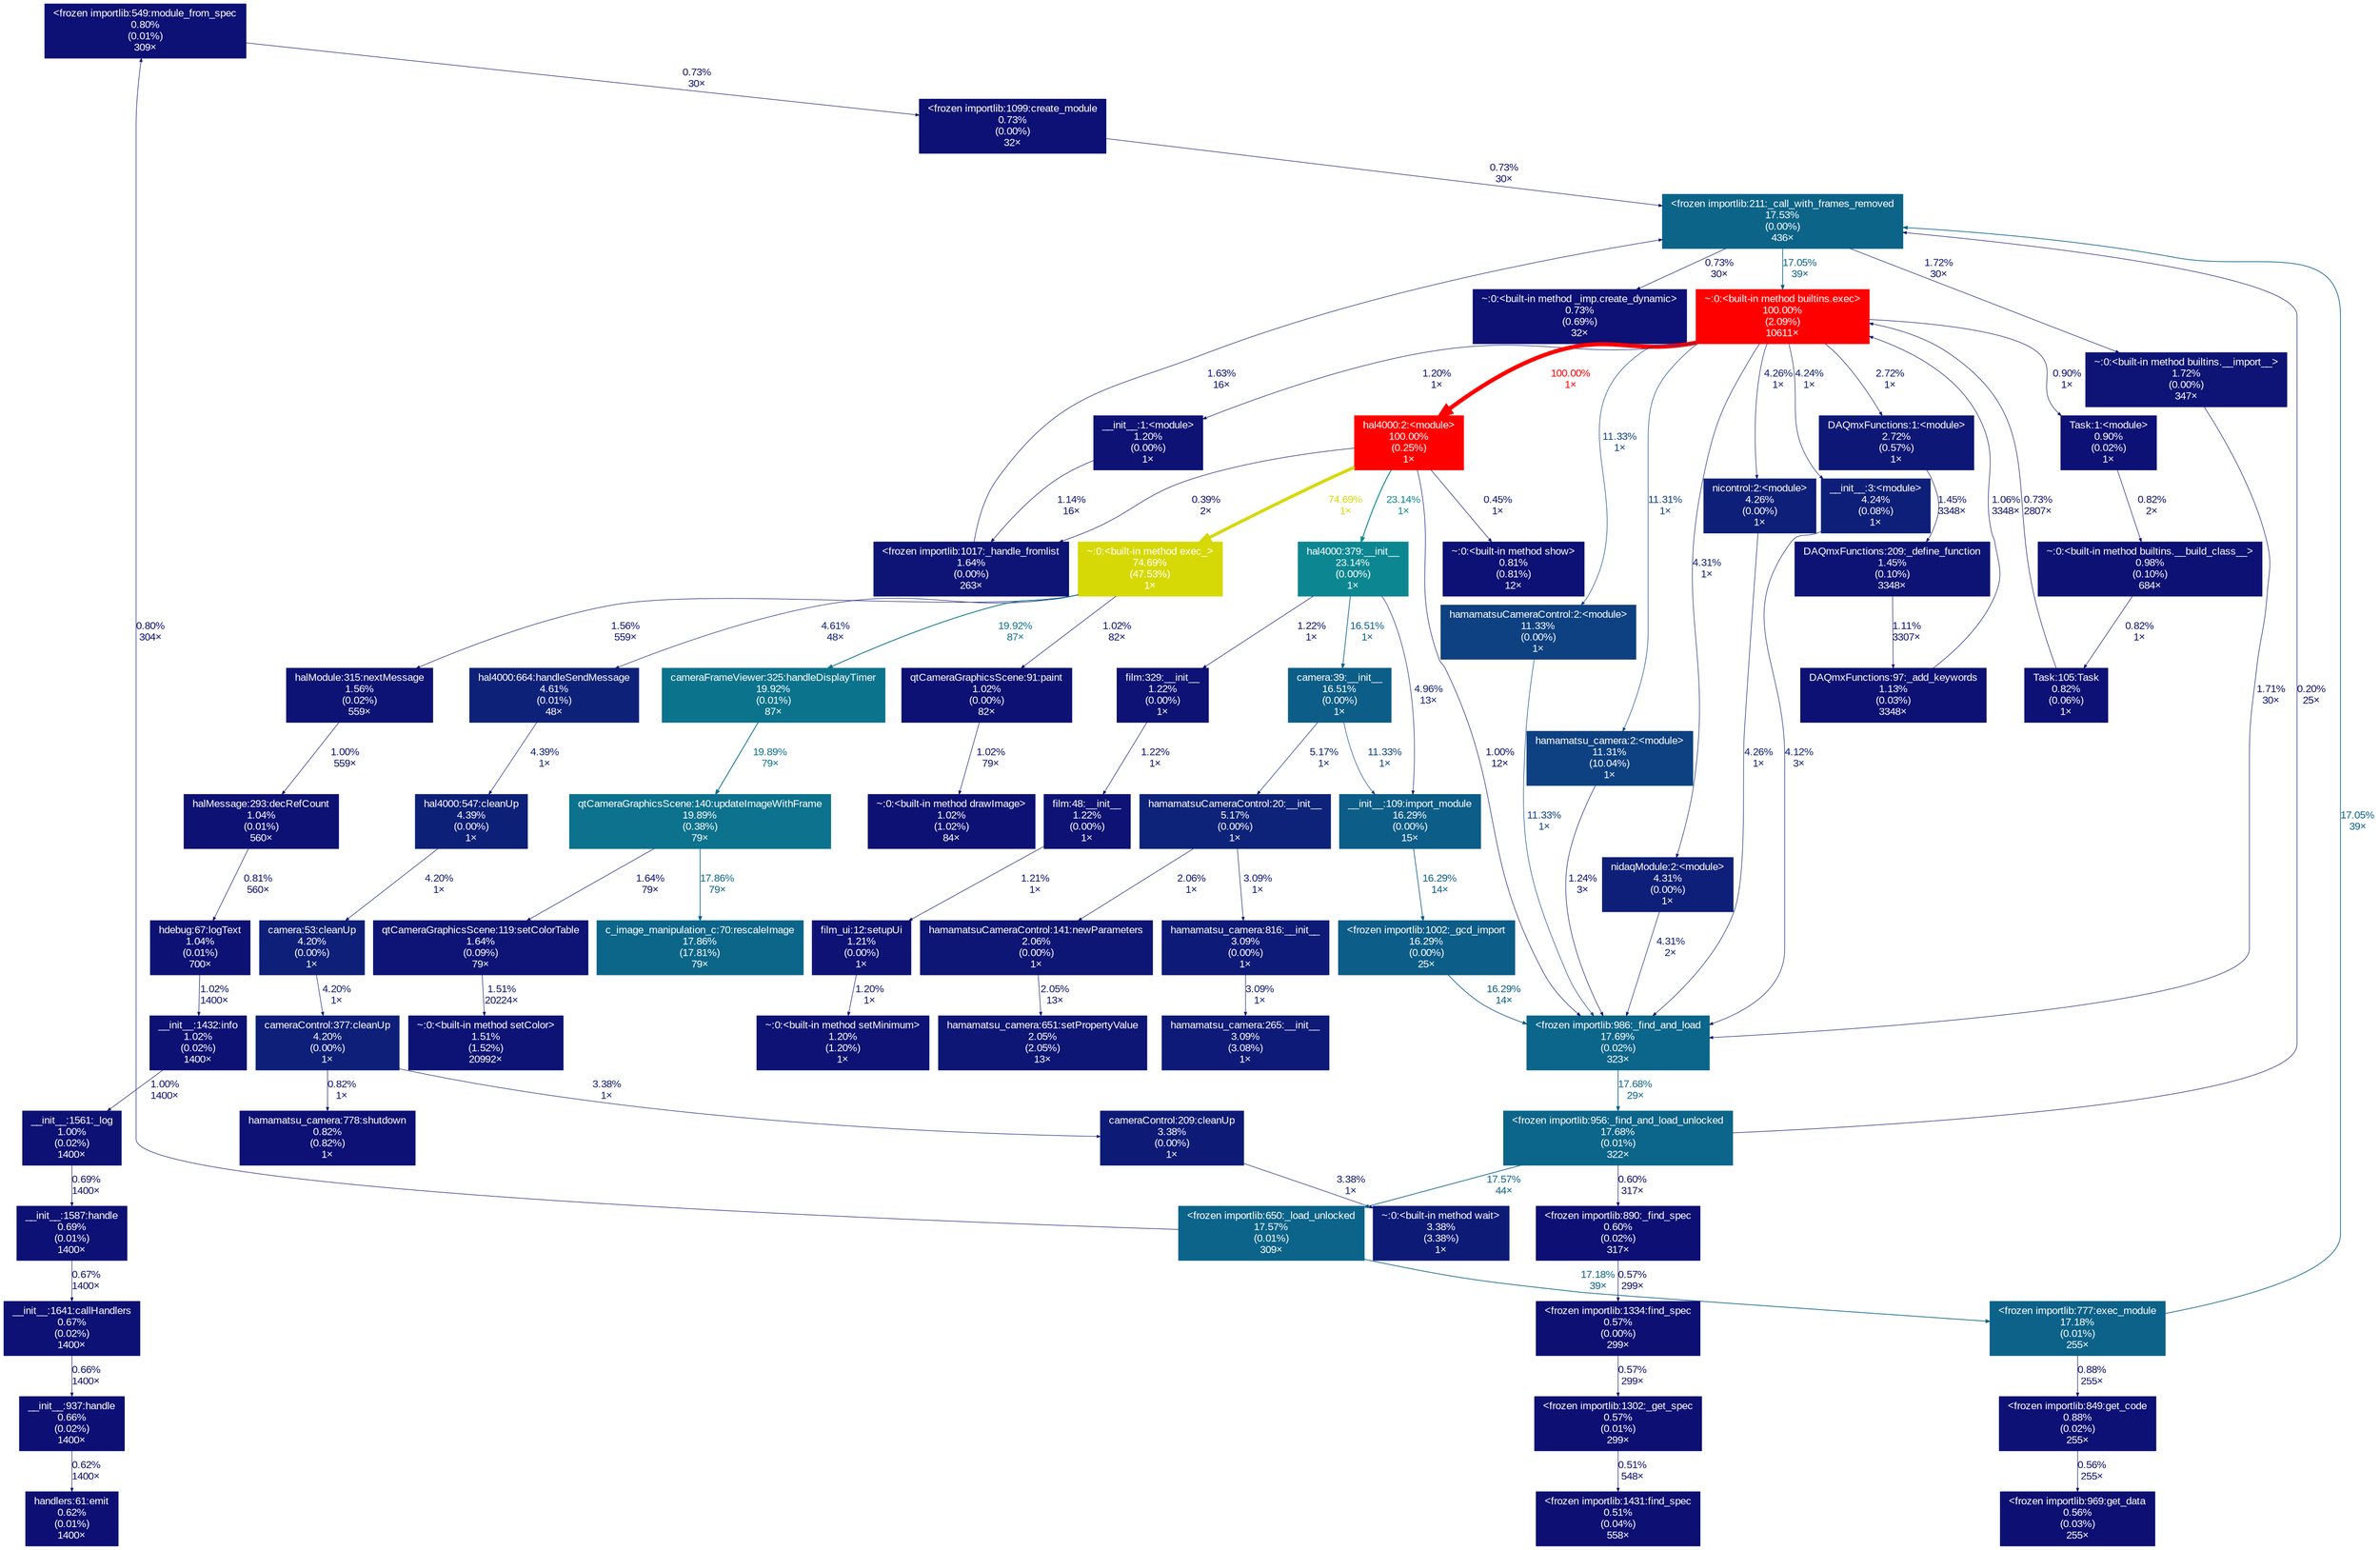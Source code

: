 digraph {
	graph [fontname=Arial, nodesep=0.125, ranksep=0.25];
	node [fontcolor=white, fontname=Arial, height=0, shape=box, style=filled, width=0];
	edge [fontname=Arial];
	1 [color="#0d1074", fontcolor="#ffffff", fontsize="10.00", label="<frozen importlib:549:module_from_spec\n0.80%\n(0.01%)\n309×", tooltip="<frozen importlib._bootstrap>"];
	1 -> 86 [arrowsize="0.35", color="#0d1074", fontcolor="#0d1074", fontsize="10.00", label="0.73%\n30×", labeldistance="0.50", penwidth="0.50"];
	10 [color="#0d0f73", fontcolor="#ffffff", fontsize="10.00", label="<frozen importlib:1431:find_spec\n0.51%\n(0.04%)\n558×", tooltip="<frozen importlib._bootstrap_external>"];
	12 [color="#0c658a", fontcolor="#ffffff", fontsize="10.00", label="<frozen importlib:986:_find_and_load\n17.69%\n(0.02%)\n323×", tooltip="<frozen importlib._bootstrap>"];
	12 -> 83 [arrowsize="0.42", color="#0c658a", fontcolor="#0c658a", fontsize="10.00", label="17.68%\n29×", labeldistance="0.71", penwidth="0.71"];
	15 [color="#0d1274", fontcolor="#ffffff", fontsize="10.00", label="__init__:1:<module>\n1.20%\n(0.00%)\n1×", tooltip="C:\\Users\\Zhuang\\anaconda3\\envs\\stormcontrol\\lib\\site-packages\\numpy\\__init__.py"];
	15 -> 84 [arrowsize="0.35", color="#0d1174", fontcolor="#0d1174", fontsize="10.00", label="1.14%\n16×", labeldistance="0.50", penwidth="0.50"];
	71 [color="#0d1f78", fontcolor="#ffffff", fontsize="10.00", label="__init__:3:<module>\n4.24%\n(0.08%)\n1×", tooltip="C:\\Users\\Zhuang\\anaconda3\\envs\\stormcontrol\\lib\\site-packages\\PyDAQmx\\__init__.py"];
	71 -> 12 [arrowsize="0.35", color="#0d1e78", fontcolor="#0d1e78", fontsize="10.00", label="4.12%\n3×", labeldistance="0.50", penwidth="0.50"];
	72 [color="#0d1876", fontcolor="#ffffff", fontsize="10.00", label="DAQmxFunctions:1:<module>\n2.72%\n(0.57%)\n1×", tooltip="C:\\Users\\Zhuang\\anaconda3\\envs\\stormcontrol\\lib\\site-packages\\PyDAQmx\\DAQmxFunctions.py"];
	72 -> 1680 [arrowsize="0.35", color="#0d1375", fontcolor="#0d1375", fontsize="10.00", label="1.45%\n3348×", labeldistance="0.50", penwidth="0.50"];
	73 [color="#0d1074", fontcolor="#ffffff", fontsize="10.00", label="Task:1:<module>\n0.90%\n(0.02%)\n1×", tooltip="C:\\Users\\Zhuang\\anaconda3\\envs\\stormcontrol\\lib\\site-packages\\PyDAQmx\\Task.py"];
	73 -> 303 [arrowsize="0.35", color="#0d1074", fontcolor="#0d1074", fontsize="10.00", label="0.82%\n2×", labeldistance="0.50", penwidth="0.50"];
	77 [color="#0d1475", fontcolor="#ffffff", fontsize="10.00", label="~:0:<built-in method builtins.__import__>\n1.72%\n(0.00%)\n347×", tooltip="~"];
	77 -> 12 [arrowsize="0.35", color="#0d1475", fontcolor="#0d1475", fontsize="10.00", label="1.71%\n30×", labeldistance="0.50", penwidth="0.50"];
	78 [color="#0d1074", fontcolor="#ffffff", fontsize="10.00", label="~:0:<built-in method _imp.create_dynamic>\n0.73%\n(0.69%)\n32×", tooltip="~"];
	80 [color="#0c6489", fontcolor="#ffffff", fontsize="10.00", label="<frozen importlib:211:_call_with_frames_removed\n17.53%\n(0.00%)\n436×", tooltip="<frozen importlib._bootstrap>"];
	80 -> 77 [arrowsize="0.35", color="#0d1475", fontcolor="#0d1475", fontsize="10.00", label="1.72%\n30×", labeldistance="0.50", penwidth="0.50"];
	80 -> 78 [arrowsize="0.35", color="#0d1074", fontcolor="#0d1074", fontsize="10.00", label="0.73%\n30×", labeldistance="0.50", penwidth="0.50"];
	80 -> 543 [arrowsize="0.41", color="#0c6189", fontcolor="#0c6189", fontsize="10.00", label="17.05%\n39×", labeldistance="0.68", penwidth="0.68"];
	83 [color="#0c658a", fontcolor="#ffffff", fontsize="10.00", label="<frozen importlib:956:_find_and_load_unlocked\n17.68%\n(0.01%)\n322×", tooltip="<frozen importlib._bootstrap>"];
	83 -> 80 [arrowsize="0.35", color="#0d0e73", fontcolor="#0d0e73", fontsize="10.00", label="0.20%\n25×", labeldistance="0.50", penwidth="0.50"];
	83 -> 89 [arrowsize="0.42", color="#0c648a", fontcolor="#0c648a", fontsize="10.00", label="17.57%\n44×", labeldistance="0.70", penwidth="0.70"];
	83 -> 121 [arrowsize="0.35", color="#0d0f74", fontcolor="#0d0f74", fontsize="10.00", label="0.60%\n317×", labeldistance="0.50", penwidth="0.50"];
	84 [color="#0d1475", fontcolor="#ffffff", fontsize="10.00", label="<frozen importlib:1017:_handle_fromlist\n1.64%\n(0.00%)\n263×", tooltip="<frozen importlib._bootstrap>"];
	84 -> 80 [arrowsize="0.35", color="#0d1475", fontcolor="#0d1475", fontsize="10.00", label="1.63%\n16×", labeldistance="0.50", penwidth="0.50"];
	85 [color="#0c6289", fontcolor="#ffffff", fontsize="10.00", label="<frozen importlib:777:exec_module\n17.18%\n(0.01%)\n255×", tooltip="<frozen importlib._bootstrap_external>"];
	85 -> 80 [arrowsize="0.41", color="#0c6189", fontcolor="#0c6189", fontsize="10.00", label="17.05%\n39×", labeldistance="0.68", penwidth="0.68"];
	85 -> 91 [arrowsize="0.35", color="#0d1074", fontcolor="#0d1074", fontsize="10.00", label="0.88%\n255×", labeldistance="0.50", penwidth="0.50"];
	86 [color="#0d1074", fontcolor="#ffffff", fontsize="10.00", label="<frozen importlib:1099:create_module\n0.73%\n(0.00%)\n32×", tooltip="<frozen importlib._bootstrap_external>"];
	86 -> 80 [arrowsize="0.35", color="#0d1074", fontcolor="#0d1074", fontsize="10.00", label="0.73%\n30×", labeldistance="0.50", penwidth="0.50"];
	89 [color="#0c648a", fontcolor="#ffffff", fontsize="10.00", label="<frozen importlib:650:_load_unlocked\n17.57%\n(0.01%)\n309×", tooltip="<frozen importlib._bootstrap>"];
	89 -> 1 [arrowsize="0.35", color="#0d1074", fontcolor="#0d1074", fontsize="10.00", label="0.80%\n304×", labeldistance="0.50", penwidth="0.50"];
	89 -> 85 [arrowsize="0.41", color="#0c6289", fontcolor="#0c6289", fontsize="10.00", label="17.18%\n39×", labeldistance="0.69", penwidth="0.69"];
	91 [color="#0d1074", fontcolor="#ffffff", fontsize="10.00", label="<frozen importlib:849:get_code\n0.88%\n(0.02%)\n255×", tooltip="<frozen importlib._bootstrap_external>"];
	91 -> 261 [arrowsize="0.35", color="#0d0f73", fontcolor="#0d0f73", fontsize="10.00", label="0.56%\n255×", labeldistance="0.50", penwidth="0.50"];
	96 [color="#0d0f73", fontcolor="#ffffff", fontsize="10.00", label="<frozen importlib:1302:_get_spec\n0.57%\n(0.01%)\n299×", tooltip="<frozen importlib._bootstrap_external>"];
	96 -> 10 [arrowsize="0.35", color="#0d0f73", fontcolor="#0d0f73", fontsize="10.00", label="0.51%\n548×", labeldistance="0.50", penwidth="0.50"];
	121 [color="#0d0f74", fontcolor="#ffffff", fontsize="10.00", label="<frozen importlib:890:_find_spec\n0.60%\n(0.02%)\n317×", tooltip="<frozen importlib._bootstrap>"];
	121 -> 264 [arrowsize="0.35", color="#0d0f73", fontcolor="#0d0f73", fontsize="10.00", label="0.57%\n299×", labeldistance="0.50", penwidth="0.50"];
	130 [color="#0c5d88", fontcolor="#ffffff", fontsize="10.00", label="<frozen importlib:1002:_gcd_import\n16.29%\n(0.00%)\n25×", tooltip="<frozen importlib._bootstrap>"];
	130 -> 12 [arrowsize="0.40", color="#0c5d88", fontcolor="#0c5d88", fontsize="10.00", label="16.29%\n14×", labeldistance="0.65", penwidth="0.65"];
	133 [color="#ff0000", fontcolor="#ffffff", fontsize="10.00", label="hal4000:2:<module>\n100.00%\n(0.25%)\n1×", tooltip="hal4000.py"];
	133 -> 12 [arrowsize="0.35", color="#0d1174", fontcolor="#0d1174", fontsize="10.00", label="1.00%\n12×", labeldistance="0.50", penwidth="0.50"];
	133 -> 84 [arrowsize="0.35", color="#0d0e73", fontcolor="#0d0e73", fontsize="10.00", label="0.39%\n2×", labeldistance="0.50", penwidth="0.50"];
	133 -> 365 [arrowsize="0.48", color="#0c8791", fontcolor="#0c8791", fontsize="10.00", label="23.14%\n1×", labeldistance="0.93", penwidth="0.93"];
	133 -> 541 [arrowsize="0.86", color="#d6d906", fontcolor="#d6d906", fontsize="10.00", label="74.69%\n1×", labeldistance="2.99", penwidth="2.99"];
	133 -> 1752 [arrowsize="0.35", color="#0d0f73", fontcolor="#0d0f73", fontsize="10.00", label="0.45%\n1×", labeldistance="0.50", penwidth="0.50"];
	162 [color="#0d4181", fontcolor="#ffffff", fontsize="10.00", label="hamamatsuCameraControl:2:<module>\n11.33%\n(0.00%)\n1×", tooltip="C:\\Users\\Zhuang\\storm_control\\storm_control\\hal4000\\camera\\hamamatsuCameraControl.py"];
	162 -> 12 [arrowsize="0.35", color="#0d4181", fontcolor="#0d4181", fontsize="10.00", label="11.33%\n1×", labeldistance="0.50", penwidth="0.50"];
	163 [color="#0d4181", fontcolor="#ffffff", fontsize="10.00", label="hamamatsu_camera:2:<module>\n11.31%\n(10.04%)\n1×", tooltip="C:\\Users\\Zhuang\\storm_control\\storm_control\\sc_hardware\\hamamatsu\\hamamatsu_camera.py"];
	163 -> 12 [arrowsize="0.35", color="#0d1274", fontcolor="#0d1274", fontsize="10.00", label="1.24%\n3×", labeldistance="0.50", penwidth="0.50"];
	180 [color="#0d1f78", fontcolor="#ffffff", fontsize="10.00", label="nidaqModule:2:<module>\n4.31%\n(0.00%)\n1×", tooltip="C:\\Users\\Zhuang\\storm_control\\storm_control\\sc_hardware\\nationalInstruments\\nidaqModule.py"];
	180 -> 12 [arrowsize="0.35", color="#0d1f78", fontcolor="#0d1f78", fontsize="10.00", label="4.31%\n2×", labeldistance="0.50", penwidth="0.50"];
	182 [color="#0d1f78", fontcolor="#ffffff", fontsize="10.00", label="nicontrol:2:<module>\n4.26%\n(0.00%)\n1×", tooltip="C:\\Users\\Zhuang\\storm_control\\storm_control\\sc_hardware\\nationalInstruments\\nicontrol.py"];
	182 -> 12 [arrowsize="0.35", color="#0d1f78", fontcolor="#0d1f78", fontsize="10.00", label="4.26%\n1×", labeldistance="0.50", penwidth="0.50"];
	210 [color="#0c5d88", fontcolor="#ffffff", fontsize="10.00", label="__init__:109:import_module\n16.29%\n(0.00%)\n15×", tooltip="C:\\Users\\Zhuang\\anaconda3\\envs\\stormcontrol\\lib\\importlib\\__init__.py"];
	210 -> 130 [arrowsize="0.40", color="#0c5d88", fontcolor="#0c5d88", fontsize="10.00", label="16.29%\n14×", labeldistance="0.65", penwidth="0.65"];
	261 [color="#0d0f73", fontcolor="#ffffff", fontsize="10.00", label="<frozen importlib:969:get_data\n0.56%\n(0.03%)\n255×", tooltip="<frozen importlib._bootstrap_external>"];
	264 [color="#0d0f73", fontcolor="#ffffff", fontsize="10.00", label="<frozen importlib:1334:find_spec\n0.57%\n(0.00%)\n299×", tooltip="<frozen importlib._bootstrap_external>"];
	264 -> 96 [arrowsize="0.35", color="#0d0f73", fontcolor="#0d0f73", fontsize="10.00", label="0.57%\n299×", labeldistance="0.50", penwidth="0.50"];
	303 [color="#0d1174", fontcolor="#ffffff", fontsize="10.00", label="~:0:<built-in method builtins.__build_class__>\n0.98%\n(0.10%)\n684×", tooltip="~"];
	303 -> 1688 [arrowsize="0.35", color="#0d1074", fontcolor="#0d1074", fontsize="10.00", label="0.82%\n1×", labeldistance="0.50", penwidth="0.50"];
	365 [color="#0c8791", fontcolor="#ffffff", fontsize="10.00", label="hal4000:379:__init__\n23.14%\n(0.00%)\n1×", tooltip="hal4000.py"];
	365 -> 210 [arrowsize="0.35", color="#0d2279", fontcolor="#0d2279", fontsize="10.00", label="4.96%\n13×", labeldistance="0.50", penwidth="0.50"];
	365 -> 366 [arrowsize="0.41", color="#0c5e88", fontcolor="#0c5e88", fontsize="10.00", label="16.51%\n1×", labeldistance="0.66", penwidth="0.66"];
	365 -> 796 [arrowsize="0.35", color="#0d1274", fontcolor="#0d1274", fontsize="10.00", label="1.22%\n1×", labeldistance="0.50", penwidth="0.50"];
	366 [color="#0c5e88", fontcolor="#ffffff", fontsize="10.00", label="camera:39:__init__\n16.51%\n(0.00%)\n1×", tooltip="C:\\Users\\Zhuang\\storm_control\\storm_control\\hal4000\\camera\\camera.py"];
	366 -> 210 [arrowsize="0.35", color="#0d4281", fontcolor="#0d4281", fontsize="10.00", label="11.33%\n1×", labeldistance="0.50", penwidth="0.50"];
	366 -> 802 [arrowsize="0.35", color="#0d2379", fontcolor="#0d2379", fontsize="10.00", label="5.17%\n1×", labeldistance="0.50", penwidth="0.50"];
	534 [color="#0d2078", fontcolor="#ffffff", fontsize="10.00", label="hal4000:547:cleanUp\n4.39%\n(0.00%)\n1×", tooltip="hal4000.py"];
	534 -> 1039 [arrowsize="0.35", color="#0d1f78", fontcolor="#0d1f78", fontsize="10.00", label="4.20%\n1×", labeldistance="0.50", penwidth="0.50"];
	535 [color="#0d2179", fontcolor="#ffffff", fontsize="10.00", label="hal4000:664:handleSendMessage\n4.61%\n(0.01%)\n48×", tooltip="hal4000.py"];
	535 -> 534 [arrowsize="0.35", color="#0d2078", fontcolor="#0d2078", fontsize="10.00", label="4.39%\n1×", labeldistance="0.50", penwidth="0.50"];
	541 [color="#d6d906", fontcolor="#ffffff", fontsize="10.00", label="~:0:<built-in method exec_>\n74.69%\n(47.53%)\n1×", tooltip="~"];
	541 -> 535 [arrowsize="0.35", color="#0d2179", fontcolor="#0d2179", fontsize="10.00", label="4.61%\n48×", labeldistance="0.50", penwidth="0.50"];
	541 -> 1003 [arrowsize="0.35", color="#0d1375", fontcolor="#0d1375", fontsize="10.00", label="1.56%\n559×", labeldistance="0.50", penwidth="0.50"];
	541 -> 1707 [arrowsize="0.45", color="#0c738d", fontcolor="#0c738d", fontsize="10.00", label="19.92%\n87×", labeldistance="0.80", penwidth="0.80"];
	541 -> 1736 [arrowsize="0.35", color="#0d1174", fontcolor="#0d1174", fontsize="10.00", label="1.02%\n82×", labeldistance="0.50", penwidth="0.50"];
	543 [color="#ff0000", fontcolor="#ffffff", fontsize="10.00", label="~:0:<built-in method builtins.exec>\n100.00%\n(2.09%)\n10611×", tooltip="~"];
	543 -> 15 [arrowsize="0.35", color="#0d1274", fontcolor="#0d1274", fontsize="10.00", label="1.20%\n1×", labeldistance="0.50", penwidth="0.50"];
	543 -> 71 [arrowsize="0.35", color="#0d1f78", fontcolor="#0d1f78", fontsize="10.00", label="4.24%\n1×", labeldistance="0.50", penwidth="0.50"];
	543 -> 72 [arrowsize="0.35", color="#0d1876", fontcolor="#0d1876", fontsize="10.00", label="2.72%\n1×", labeldistance="0.50", penwidth="0.50"];
	543 -> 73 [arrowsize="0.35", color="#0d1074", fontcolor="#0d1074", fontsize="10.00", label="0.90%\n1×", labeldistance="0.50", penwidth="0.50"];
	543 -> 133 [arrowsize="1.00", color="#ff0000", fontcolor="#ff0000", fontsize="10.00", label="100.00%\n1×", labeldistance="4.00", penwidth="4.00"];
	543 -> 162 [arrowsize="0.35", color="#0d4181", fontcolor="#0d4181", fontsize="10.00", label="11.33%\n1×", labeldistance="0.50", penwidth="0.50"];
	543 -> 163 [arrowsize="0.35", color="#0d4181", fontcolor="#0d4181", fontsize="10.00", label="11.31%\n1×", labeldistance="0.50", penwidth="0.50"];
	543 -> 180 [arrowsize="0.35", color="#0d1f78", fontcolor="#0d1f78", fontsize="10.00", label="4.31%\n1×", labeldistance="0.50", penwidth="0.50"];
	543 -> 182 [arrowsize="0.35", color="#0d1f78", fontcolor="#0d1f78", fontsize="10.00", label="4.26%\n1×", labeldistance="0.50", penwidth="0.50"];
	556 [color="#0d1174", fontcolor="#ffffff", fontsize="10.00", label="hdebug:67:logText\n1.04%\n(0.01%)\n700×", tooltip="C:\\Users\\Zhuang\\storm_control\\storm_control\\sc_library\\hdebug.py"];
	556 -> 624 [arrowsize="0.35", color="#0d1174", fontcolor="#0d1174", fontsize="10.00", label="1.02%\n1400×", labeldistance="0.50", penwidth="0.50"];
	557 [color="#0d1174", fontcolor="#ffffff", fontsize="10.00", label="halMessage:293:decRefCount\n1.04%\n(0.01%)\n560×", tooltip="C:\\Users\\Zhuang\\storm_control\\storm_control\\hal4000\\halLib\\halMessage.py"];
	557 -> 556 [arrowsize="0.35", color="#0d1074", fontcolor="#0d1074", fontsize="10.00", label="0.81%\n560×", labeldistance="0.50", penwidth="0.50"];
	596 [color="#0d0f74", fontcolor="#ffffff", fontsize="10.00", label="__init__:937:handle\n0.66%\n(0.02%)\n1400×", tooltip="C:\\Users\\Zhuang\\anaconda3\\envs\\stormcontrol\\lib\\logging\\__init__.py"];
	596 -> 613 [arrowsize="0.35", color="#0d0f74", fontcolor="#0d0f74", fontsize="10.00", label="0.62%\n1400×", labeldistance="0.50", penwidth="0.50"];
	597 [color="#0d1074", fontcolor="#ffffff", fontsize="10.00", label="__init__:1587:handle\n0.69%\n(0.01%)\n1400×", tooltip="C:\\Users\\Zhuang\\anaconda3\\envs\\stormcontrol\\lib\\logging\\__init__.py"];
	597 -> 606 [arrowsize="0.35", color="#0d1074", fontcolor="#0d1074", fontsize="10.00", label="0.67%\n1400×", labeldistance="0.50", penwidth="0.50"];
	606 [color="#0d1074", fontcolor="#ffffff", fontsize="10.00", label="__init__:1641:callHandlers\n0.67%\n(0.02%)\n1400×", tooltip="C:\\Users\\Zhuang\\anaconda3\\envs\\stormcontrol\\lib\\logging\\__init__.py"];
	606 -> 596 [arrowsize="0.35", color="#0d0f74", fontcolor="#0d0f74", fontsize="10.00", label="0.66%\n1400×", labeldistance="0.50", penwidth="0.50"];
	613 [color="#0d0f74", fontcolor="#ffffff", fontsize="10.00", label="handlers:61:emit\n0.62%\n(0.01%)\n1400×", tooltip="C:\\Users\\Zhuang\\anaconda3\\envs\\stormcontrol\\lib\\logging\\handlers.py"];
	624 [color="#0d1174", fontcolor="#ffffff", fontsize="10.00", label="__init__:1432:info\n1.02%\n(0.02%)\n1400×", tooltip="C:\\Users\\Zhuang\\anaconda3\\envs\\stormcontrol\\lib\\logging\\__init__.py"];
	624 -> 625 [arrowsize="0.35", color="#0d1174", fontcolor="#0d1174", fontsize="10.00", label="1.00%\n1400×", labeldistance="0.50", penwidth="0.50"];
	625 [color="#0d1174", fontcolor="#ffffff", fontsize="10.00", label="__init__:1561:_log\n1.00%\n(0.02%)\n1400×", tooltip="C:\\Users\\Zhuang\\anaconda3\\envs\\stormcontrol\\lib\\logging\\__init__.py"];
	625 -> 597 [arrowsize="0.35", color="#0d1074", fontcolor="#0d1074", fontsize="10.00", label="0.69%\n1400×", labeldistance="0.50", penwidth="0.50"];
	795 [color="#0d1274", fontcolor="#ffffff", fontsize="10.00", label="film:48:__init__\n1.22%\n(0.00%)\n1×", tooltip="C:\\Users\\Zhuang\\storm_control\\storm_control\\hal4000\\film\\film.py"];
	795 -> 1861 [arrowsize="0.35", color="#0d1274", fontcolor="#0d1274", fontsize="10.00", label="1.21%\n1×", labeldistance="0.50", penwidth="0.50"];
	796 [color="#0d1274", fontcolor="#ffffff", fontsize="10.00", label="film:329:__init__\n1.22%\n(0.00%)\n1×", tooltip="C:\\Users\\Zhuang\\storm_control\\storm_control\\hal4000\\film\\film.py"];
	796 -> 795 [arrowsize="0.35", color="#0d1274", fontcolor="#0d1274", fontsize="10.00", label="1.22%\n1×", labeldistance="0.50", penwidth="0.50"];
	802 [color="#0d2379", fontcolor="#ffffff", fontsize="10.00", label="hamamatsuCameraControl:20:__init__\n5.17%\n(0.00%)\n1×", tooltip="C:\\Users\\Zhuang\\storm_control\\storm_control\\hal4000\\camera\\hamamatsuCameraControl.py"];
	802 -> 857 [arrowsize="0.35", color="#0d1575", fontcolor="#0d1575", fontsize="10.00", label="2.06%\n1×", labeldistance="0.50", penwidth="0.50"];
	802 -> 1198 [arrowsize="0.35", color="#0d1a77", fontcolor="#0d1a77", fontsize="10.00", label="3.09%\n1×", labeldistance="0.50", penwidth="0.50"];
	857 [color="#0d1575", fontcolor="#ffffff", fontsize="10.00", label="hamamatsuCameraControl:141:newParameters\n2.06%\n(0.00%)\n1×", tooltip="C:\\Users\\Zhuang\\storm_control\\storm_control\\hal4000\\camera\\hamamatsuCameraControl.py"];
	857 -> 1204 [arrowsize="0.35", color="#0d1575", fontcolor="#0d1575", fontsize="10.00", label="2.05%\n13×", labeldistance="0.50", penwidth="0.50"];
	1003 [color="#0d1375", fontcolor="#ffffff", fontsize="10.00", label="halModule:315:nextMessage\n1.56%\n(0.02%)\n559×", tooltip="C:\\Users\\Zhuang\\storm_control\\storm_control\\hal4000\\halLib\\halModule.py"];
	1003 -> 557 [arrowsize="0.35", color="#0d1174", fontcolor="#0d1174", fontsize="10.00", label="1.00%\n559×", labeldistance="0.50", penwidth="0.50"];
	1039 [color="#0d1f78", fontcolor="#ffffff", fontsize="10.00", label="camera:53:cleanUp\n4.20%\n(0.00%)\n1×", tooltip="C:\\Users\\Zhuang\\storm_control\\storm_control\\hal4000\\camera\\camera.py"];
	1039 -> 1152 [arrowsize="0.35", color="#0d1f78", fontcolor="#0d1f78", fontsize="10.00", label="4.20%\n1×", labeldistance="0.50", penwidth="0.50"];
	1151 [color="#0d1b77", fontcolor="#ffffff", fontsize="10.00", label="cameraControl:209:cleanUp\n3.38%\n(0.00%)\n1×", tooltip="C:\\Users\\Zhuang\\storm_control\\storm_control\\hal4000\\camera\\cameraControl.py"];
	1151 -> 2340 [arrowsize="0.35", color="#0d1b77", fontcolor="#0d1b77", fontsize="10.00", label="3.38%\n1×", labeldistance="0.50", penwidth="0.50"];
	1152 [color="#0d1f78", fontcolor="#ffffff", fontsize="10.00", label="cameraControl:377:cleanUp\n4.20%\n(0.00%)\n1×", tooltip="C:\\Users\\Zhuang\\storm_control\\storm_control\\hal4000\\camera\\cameraControl.py"];
	1152 -> 1151 [arrowsize="0.35", color="#0d1b77", fontcolor="#0d1b77", fontsize="10.00", label="3.38%\n1×", labeldistance="0.50", penwidth="0.50"];
	1152 -> 1205 [arrowsize="0.35", color="#0d1074", fontcolor="#0d1074", fontsize="10.00", label="0.82%\n1×", labeldistance="0.50", penwidth="0.50"];
	1160 [color="#0c728d", fontcolor="#ffffff", fontsize="10.00", label="qtCameraGraphicsScene:140:updateImageWithFrame\n19.89%\n(0.38%)\n79×", tooltip="C:\\Users\\Zhuang\\storm_control\\storm_control\\hal4000\\qtWidgets\\qtCameraGraphicsScene.py"];
	1160 -> 1478 [arrowsize="0.42", color="#0c668a", fontcolor="#0c668a", fontsize="10.00", label="17.86%\n79×", labeldistance="0.71", penwidth="0.71"];
	1160 -> 1738 [arrowsize="0.35", color="#0d1475", fontcolor="#0d1475", fontsize="10.00", label="1.64%\n79×", labeldistance="0.50", penwidth="0.50"];
	1197 [color="#0d1a77", fontcolor="#ffffff", fontsize="10.00", label="hamamatsu_camera:265:__init__\n3.09%\n(3.08%)\n1×", tooltip="C:\\Users\\Zhuang\\storm_control\\storm_control\\sc_hardware\\hamamatsu\\hamamatsu_camera.py"];
	1198 [color="#0d1a77", fontcolor="#ffffff", fontsize="10.00", label="hamamatsu_camera:816:__init__\n3.09%\n(0.00%)\n1×", tooltip="C:\\Users\\Zhuang\\storm_control\\storm_control\\sc_hardware\\hamamatsu\\hamamatsu_camera.py"];
	1198 -> 1197 [arrowsize="0.35", color="#0d1a77", fontcolor="#0d1a77", fontsize="10.00", label="3.09%\n1×", labeldistance="0.50", penwidth="0.50"];
	1204 [color="#0d1575", fontcolor="#ffffff", fontsize="10.00", label="hamamatsu_camera:651:setPropertyValue\n2.05%\n(2.05%)\n13×", tooltip="C:\\Users\\Zhuang\\storm_control\\storm_control\\sc_hardware\\hamamatsu\\hamamatsu_camera.py"];
	1205 [color="#0d1074", fontcolor="#ffffff", fontsize="10.00", label="hamamatsu_camera:778:shutdown\n0.82%\n(0.82%)\n1×", tooltip="C:\\Users\\Zhuang\\storm_control\\storm_control\\sc_hardware\\hamamatsu\\hamamatsu_camera.py"];
	1478 [color="#0c668a", fontcolor="#ffffff", fontsize="10.00", label="c_image_manipulation_c:70:rescaleImage\n17.86%\n(17.81%)\n79×", tooltip="C:\\Users\\Zhuang\\storm_control\\storm_control\\hal4000\\halLib\\c_image_manipulation_c.py"];
	1680 [color="#0d1375", fontcolor="#ffffff", fontsize="10.00", label="DAQmxFunctions:209:_define_function\n1.45%\n(0.10%)\n3348×", tooltip="C:\\Users\\Zhuang\\anaconda3\\envs\\stormcontrol\\lib\\site-packages\\PyDAQmx\\DAQmxFunctions.py"];
	1680 -> 1682 [arrowsize="0.35", color="#0d1174", fontcolor="#0d1174", fontsize="10.00", label="1.11%\n3307×", labeldistance="0.50", penwidth="0.50"];
	1682 [color="#0d1174", fontcolor="#ffffff", fontsize="10.00", label="DAQmxFunctions:97:_add_keywords\n1.13%\n(0.03%)\n3348×", tooltip="C:\\Users\\Zhuang\\anaconda3\\envs\\stormcontrol\\lib\\site-packages\\PyDAQmx\\DAQmxFunctions.py"];
	1682 -> 543 [arrowsize="0.35", color="#0d1174", fontcolor="#0d1174", fontsize="10.00", label="1.06%\n3348×", labeldistance="0.50", penwidth="0.50"];
	1688 [color="#0d1074", fontcolor="#ffffff", fontsize="10.00", label="Task:105:Task\n0.82%\n(0.06%)\n1×", tooltip="C:\\Users\\Zhuang\\anaconda3\\envs\\stormcontrol\\lib\\site-packages\\PyDAQmx\\Task.py"];
	1688 -> 543 [arrowsize="0.35", color="#0d1074", fontcolor="#0d1074", fontsize="10.00", label="0.73%\n2807×", labeldistance="0.50", penwidth="0.50"];
	1707 [color="#0c738d", fontcolor="#ffffff", fontsize="10.00", label="cameraFrameViewer:325:handleDisplayTimer\n19.92%\n(0.01%)\n87×", tooltip="C:\\Users\\Zhuang\\storm_control\\storm_control\\hal4000\\display\\cameraFrameViewer.py"];
	1707 -> 1160 [arrowsize="0.45", color="#0c728d", fontcolor="#0c728d", fontsize="10.00", label="19.89%\n79×", labeldistance="0.80", penwidth="0.80"];
	1736 [color="#0d1174", fontcolor="#ffffff", fontsize="10.00", label="qtCameraGraphicsScene:91:paint\n1.02%\n(0.00%)\n82×", tooltip="C:\\Users\\Zhuang\\storm_control\\storm_control\\hal4000\\qtWidgets\\qtCameraGraphicsScene.py"];
	1736 -> 2157 [arrowsize="0.35", color="#0d1174", fontcolor="#0d1174", fontsize="10.00", label="1.02%\n79×", labeldistance="0.50", penwidth="0.50"];
	1738 [color="#0d1475", fontcolor="#ffffff", fontsize="10.00", label="qtCameraGraphicsScene:119:setColorTable\n1.64%\n(0.09%)\n79×", tooltip="C:\\Users\\Zhuang\\storm_control\\storm_control\\hal4000\\qtWidgets\\qtCameraGraphicsScene.py"];
	1738 -> 2168 [arrowsize="0.35", color="#0d1375", fontcolor="#0d1375", fontsize="10.00", label="1.51%\n20224×", labeldistance="0.50", penwidth="0.50"];
	1752 [color="#0d1074", fontcolor="#ffffff", fontsize="10.00", label="~:0:<built-in method show>\n0.81%\n(0.81%)\n12×", tooltip="~"];
	1861 [color="#0d1274", fontcolor="#ffffff", fontsize="10.00", label="film_ui:12:setupUi\n1.21%\n(0.00%)\n1×", tooltip="C:\\Users\\Zhuang\\storm_control\\storm_control\\hal4000\\qtdesigner\\film_ui.py"];
	1861 -> 2074 [arrowsize="0.35", color="#0d1274", fontcolor="#0d1274", fontsize="10.00", label="1.20%\n1×", labeldistance="0.50", penwidth="0.50"];
	2074 [color="#0d1274", fontcolor="#ffffff", fontsize="10.00", label="~:0:<built-in method setMinimum>\n1.20%\n(1.20%)\n1×", tooltip="~"];
	2157 [color="#0d1174", fontcolor="#ffffff", fontsize="10.00", label="~:0:<built-in method drawImage>\n1.02%\n(1.02%)\n84×", tooltip="~"];
	2168 [color="#0d1375", fontcolor="#ffffff", fontsize="10.00", label="~:0:<built-in method setColor>\n1.51%\n(1.52%)\n20992×", tooltip="~"];
	2340 [color="#0d1b77", fontcolor="#ffffff", fontsize="10.00", label="~:0:<built-in method wait>\n3.38%\n(3.38%)\n1×", tooltip="~"];
}
